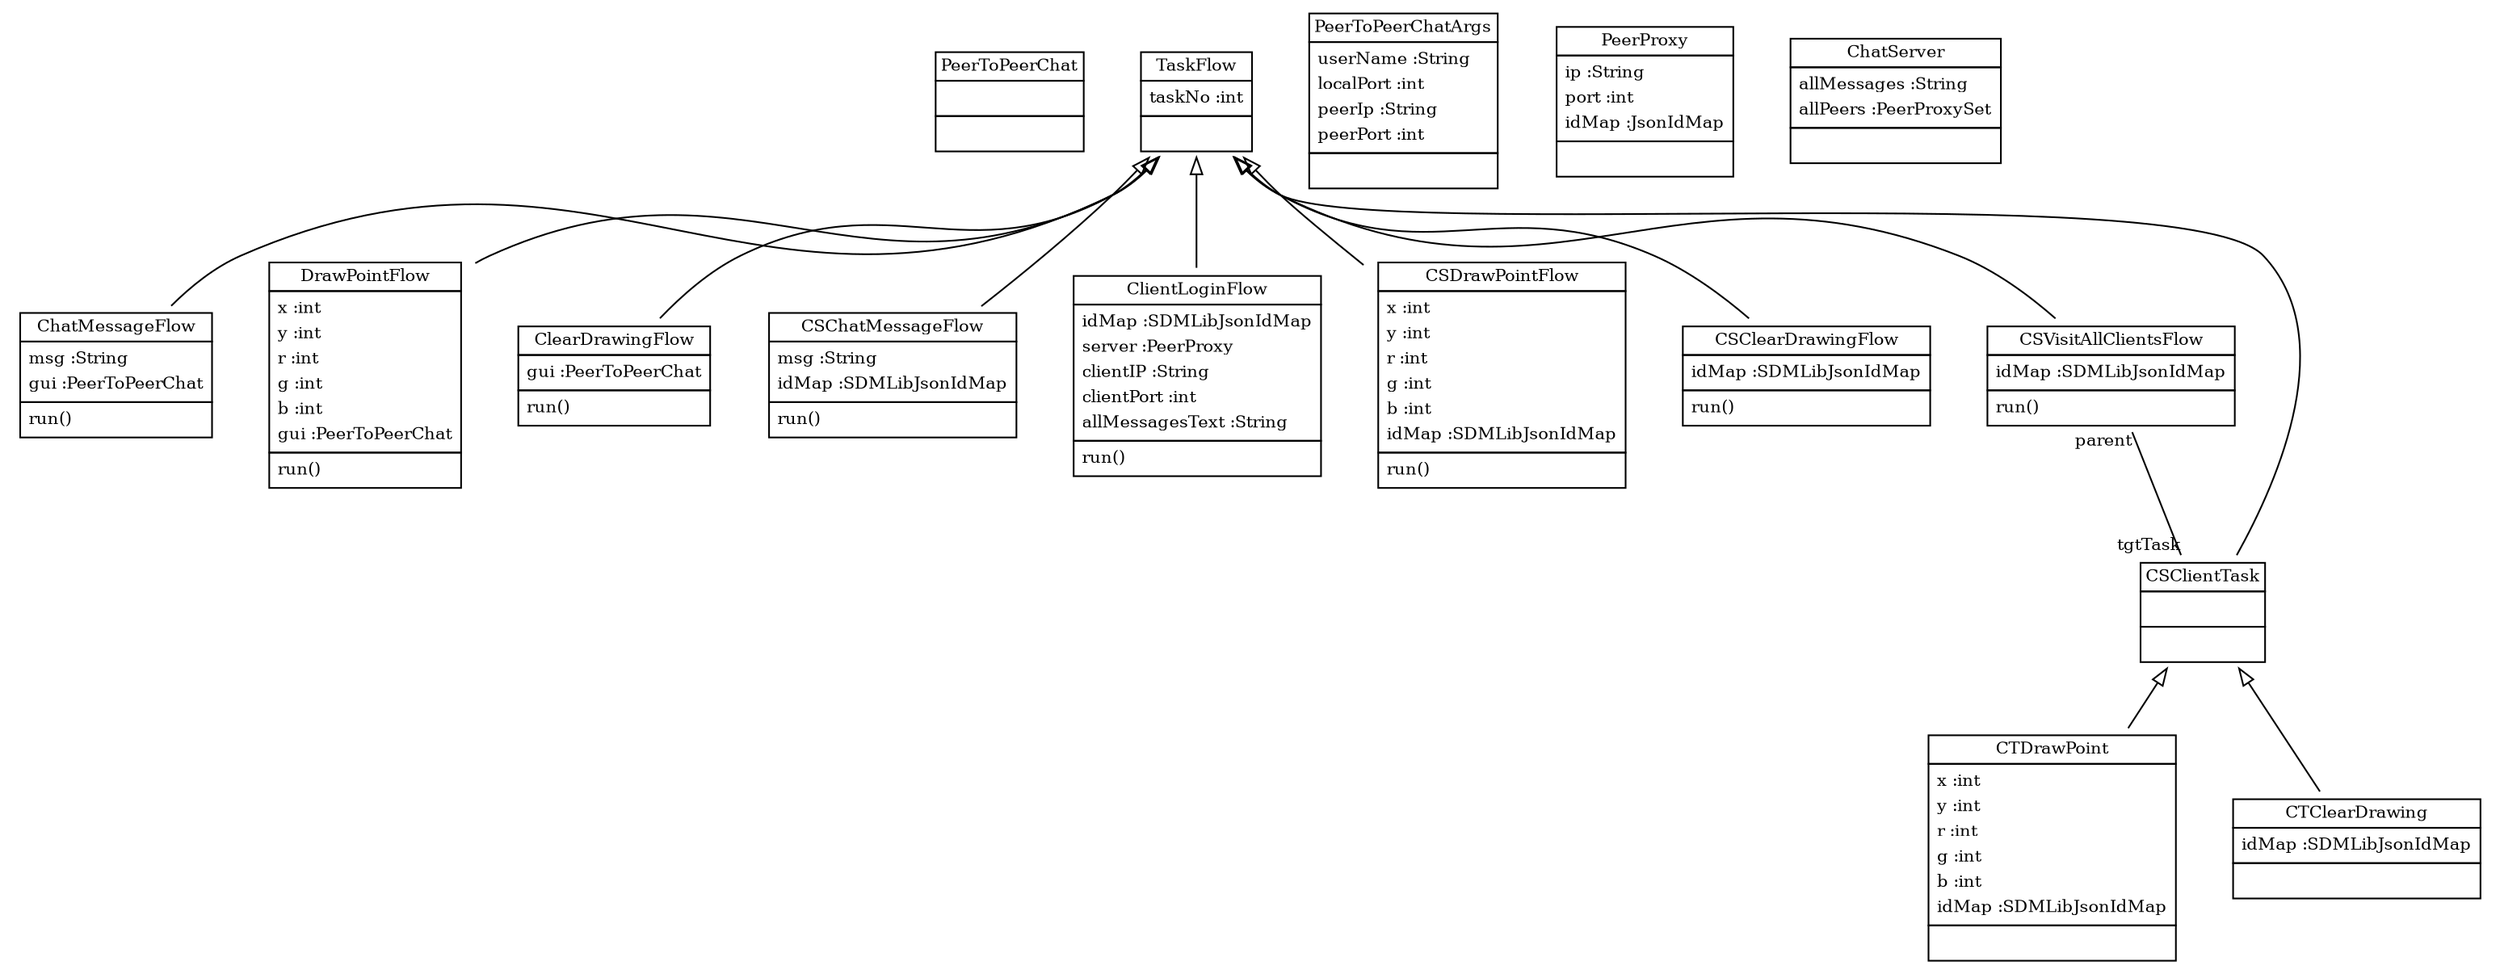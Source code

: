 
 digraph ClassDiagram {
    node [shape = none, fontsize = 10]; 
    edge [fontsize = 10];
    
    
    _PeerToPeerChat [label=<<table border='0' cellborder='1' cellspacing='0'> <tr> <td HREF="../examples/org/sdmlib/examples/chats/PeerToPeerChat.java">PeerToPeerChat</td> </tr> <tr><td><table border='0' cellborder='0' cellspacing='0'> <tr><td> </td></tr> </table></td></tr> <tr><td><table border='0' cellborder='0' cellspacing='0'> <tr><td> </td></tr> </table></td></tr> </table>>];
    _TaskFlow [label=<<table border='0' cellborder='1' cellspacing='0'> <tr> <td HREF="../examples/org/sdmlib/model/taskflows/TaskFlow.java">TaskFlow</td> </tr> <tr><td><table border='0' cellborder='0' cellspacing='0'> <tr><td align='left'>taskNo :int</td></tr>  </table></td></tr> <tr><td><table border='0' cellborder='0' cellspacing='0'> <tr><td> </td></tr> </table></td></tr> </table>>];
    _ChatMessageFlow [label=<<table border='0' cellborder='1' cellspacing='0'> <tr> <td HREF="../examples/org/sdmlib/examples/chats/ChatMessageFlow.java">ChatMessageFlow</td> </tr> <tr><td><table border='0' cellborder='0' cellspacing='0'> <tr><td align='left'>msg :String</td></tr> <tr><td align='left'>gui :PeerToPeerChat</td></tr>  </table></td></tr> <tr><td><table border='0' cellborder='0' cellspacing='0'> <tr><td align='left'>run()</td></tr>  </table></td></tr> </table>>];
    _DrawPointFlow [label=<<table border='0' cellborder='1' cellspacing='0'> <tr> <td HREF="../examples/org/sdmlib/examples/chats/DrawPointFlow.java">DrawPointFlow</td> </tr> <tr><td><table border='0' cellborder='0' cellspacing='0'> <tr><td align='left'>x :int</td></tr> <tr><td align='left'>y :int</td></tr> <tr><td align='left'>r :int</td></tr> <tr><td align='left'>g :int</td></tr> <tr><td align='left'>b :int</td></tr> <tr><td align='left'>gui :PeerToPeerChat</td></tr>  </table></td></tr> <tr><td><table border='0' cellborder='0' cellspacing='0'> <tr><td align='left'>run()</td></tr>  </table></td></tr> </table>>];
    _ClearDrawingFlow [label=<<table border='0' cellborder='1' cellspacing='0'> <tr> <td HREF="../examples/org/sdmlib/examples/chats/ClearDrawingFlow.java">ClearDrawingFlow</td> </tr> <tr><td><table border='0' cellborder='0' cellspacing='0'> <tr><td align='left'>gui :PeerToPeerChat</td></tr>  </table></td></tr> <tr><td><table border='0' cellborder='0' cellspacing='0'> <tr><td align='left'>run()</td></tr>  </table></td></tr> </table>>];
    _PeerToPeerChatArgs [label=<<table border='0' cellborder='1' cellspacing='0'> <tr> <td HREF="../examples/org/sdmlib/examples/chats/PeerToPeerChatArgs.java">PeerToPeerChatArgs</td> </tr> <tr><td><table border='0' cellborder='0' cellspacing='0'> <tr><td align='left'>userName :String</td></tr> <tr><td align='left'>localPort :int</td></tr> <tr><td align='left'>peerIp :String</td></tr> <tr><td align='left'>peerPort :int</td></tr>  </table></td></tr> <tr><td><table border='0' cellborder='0' cellspacing='0'> <tr><td> </td></tr> </table></td></tr> </table>>];
    _PeerProxy [label=<<table border='0' cellborder='1' cellspacing='0'> <tr> <td HREF="../examples/org/sdmlib/model/taskflows/PeerProxy.java">PeerProxy</td> </tr> <tr><td><table border='0' cellborder='0' cellspacing='0'> <tr><td align='left'>ip :String</td></tr> <tr><td align='left'>port :int</td></tr> <tr><td align='left'>idMap :JsonIdMap</td></tr>  </table></td></tr> <tr><td><table border='0' cellborder='0' cellspacing='0'> <tr><td> </td></tr> </table></td></tr> </table>>];
    _CSChatMessageFlow [label=<<table border='0' cellborder='1' cellspacing='0'> <tr> <td HREF="../examples/org/sdmlib/examples/chats/CSChatMessageFlow.java">CSChatMessageFlow</td> </tr> <tr><td><table border='0' cellborder='0' cellspacing='0'> <tr><td align='left'>msg :String</td></tr> <tr><td align='left'>idMap :SDMLibJsonIdMap</td></tr>  </table></td></tr> <tr><td><table border='0' cellborder='0' cellspacing='0'> <tr><td align='left'>run()</td></tr>  </table></td></tr> </table>>];
    _ChatServer [label=<<table border='0' cellborder='1' cellspacing='0'> <tr> <td HREF="../examples/org/sdmlib/examples/chats/ChatServer.java">ChatServer</td> </tr> <tr><td><table border='0' cellborder='0' cellspacing='0'> <tr><td align='left'>allMessages :String</td></tr> <tr><td align='left'>allPeers :PeerProxySet</td></tr>  </table></td></tr> <tr><td><table border='0' cellborder='0' cellspacing='0'> <tr><td> </td></tr> </table></td></tr> </table>>];
    _ClientLoginFlow [label=<<table border='0' cellborder='1' cellspacing='0'> <tr> <td HREF="../examples/org/sdmlib/examples/chats/ClientLoginFlow.java">ClientLoginFlow</td> </tr> <tr><td><table border='0' cellborder='0' cellspacing='0'> <tr><td align='left'>idMap :SDMLibJsonIdMap</td></tr> <tr><td align='left'>server :PeerProxy</td></tr> <tr><td align='left'>clientIP :String</td></tr> <tr><td align='left'>clientPort :int</td></tr> <tr><td align='left'>allMessagesText :String</td></tr>  </table></td></tr> <tr><td><table border='0' cellborder='0' cellspacing='0'> <tr><td align='left'>run()</td></tr>  </table></td></tr> </table>>];
    _CSDrawPointFlow [label=<<table border='0' cellborder='1' cellspacing='0'> <tr> <td HREF="../examples/org/sdmlib/examples/chats/CSDrawPointFlow.java">CSDrawPointFlow</td> </tr> <tr><td><table border='0' cellborder='0' cellspacing='0'> <tr><td align='left'>x :int</td></tr> <tr><td align='left'>y :int</td></tr> <tr><td align='left'>r :int</td></tr> <tr><td align='left'>g :int</td></tr> <tr><td align='left'>b :int</td></tr> <tr><td align='left'>idMap :SDMLibJsonIdMap</td></tr>  </table></td></tr> <tr><td><table border='0' cellborder='0' cellspacing='0'> <tr><td align='left'>run()</td></tr>  </table></td></tr> </table>>];
    _CSClearDrawingFlow [label=<<table border='0' cellborder='1' cellspacing='0'> <tr> <td HREF="../examples/org/sdmlib/examples/chats/CSClearDrawingFlow.java">CSClearDrawingFlow</td> </tr> <tr><td><table border='0' cellborder='0' cellspacing='0'> <tr><td align='left'>idMap :SDMLibJsonIdMap</td></tr>  </table></td></tr> <tr><td><table border='0' cellborder='0' cellspacing='0'> <tr><td align='left'>run()</td></tr>  </table></td></tr> </table>>];
    _CSVisitAllClientsFlow [label=<<table border='0' cellborder='1' cellspacing='0'> <tr> <td HREF="../examples/org/sdmlib/examples/chats/CSVisitAllClientsFlow.java">CSVisitAllClientsFlow</td> </tr> <tr><td><table border='0' cellborder='0' cellspacing='0'> <tr><td align='left'>idMap :SDMLibJsonIdMap</td></tr>  </table></td></tr> <tr><td><table border='0' cellborder='0' cellspacing='0'> <tr><td align='left'>run()</td></tr>  </table></td></tr> </table>>];
    _CSClientTask [label=<<table border='0' cellborder='1' cellspacing='0'> <tr> <td HREF="../examples/org/sdmlib/examples/chats/CSClientTask.java">CSClientTask</td> </tr> <tr><td><table border='0' cellborder='0' cellspacing='0'> <tr><td> </td></tr> </table></td></tr> <tr><td><table border='0' cellborder='0' cellspacing='0'> <tr><td> </td></tr> </table></td></tr> </table>>];
    _CTDrawPoint [label=<<table border='0' cellborder='1' cellspacing='0'> <tr> <td HREF="../examples/org/sdmlib/examples/chats/CTDrawPoint.java">CTDrawPoint</td> </tr> <tr><td><table border='0' cellborder='0' cellspacing='0'> <tr><td align='left'>x :int</td></tr> <tr><td align='left'>y :int</td></tr> <tr><td align='left'>r :int</td></tr> <tr><td align='left'>g :int</td></tr> <tr><td align='left'>b :int</td></tr> <tr><td align='left'>idMap :SDMLibJsonIdMap</td></tr>  </table></td></tr> <tr><td><table border='0' cellborder='0' cellspacing='0'> <tr><td> </td></tr> </table></td></tr> </table>>];
    _CTClearDrawing [label=<<table border='0' cellborder='1' cellspacing='0'> <tr> <td HREF="../examples/org/sdmlib/examples/chats/CTClearDrawing.java">CTClearDrawing</td> </tr> <tr><td><table border='0' cellborder='0' cellspacing='0'> <tr><td align='left'>idMap :SDMLibJsonIdMap</td></tr>  </table></td></tr> <tr><td><table border='0' cellborder='0' cellspacing='0'> <tr><td> </td></tr> </table></td></tr> </table>>];
    
    
    
    _TaskFlow ->  _ChatMessageFlow [dir = "back" arrowtail = "empty"];
    _TaskFlow ->  _DrawPointFlow [dir = "back" arrowtail = "empty"];
    _TaskFlow ->  _ClearDrawingFlow [dir = "back" arrowtail = "empty"];
    _TaskFlow ->  _CSChatMessageFlow [dir = "back" arrowtail = "empty"];
    _TaskFlow ->  _ClientLoginFlow [dir = "back" arrowtail = "empty"];
    _TaskFlow ->  _CSDrawPointFlow [dir = "back" arrowtail = "empty"];
    _TaskFlow ->  _CSClearDrawingFlow [dir = "back" arrowtail = "empty"];
    _TaskFlow ->  _CSVisitAllClientsFlow [dir = "back" arrowtail = "empty"];
    _TaskFlow ->  _CSClientTask [dir = "back" arrowtail = "empty"];
    _CSClientTask ->  _CTDrawPoint [dir = "back" arrowtail = "empty"];
    _CSClientTask ->  _CTClearDrawing [dir = "back" arrowtail = "empty"];
    _CSVisitAllClientsFlow -> _CSClientTask [headlabel = "tgtTask" taillabel = "parent" arrowhead = "none" ];
}

